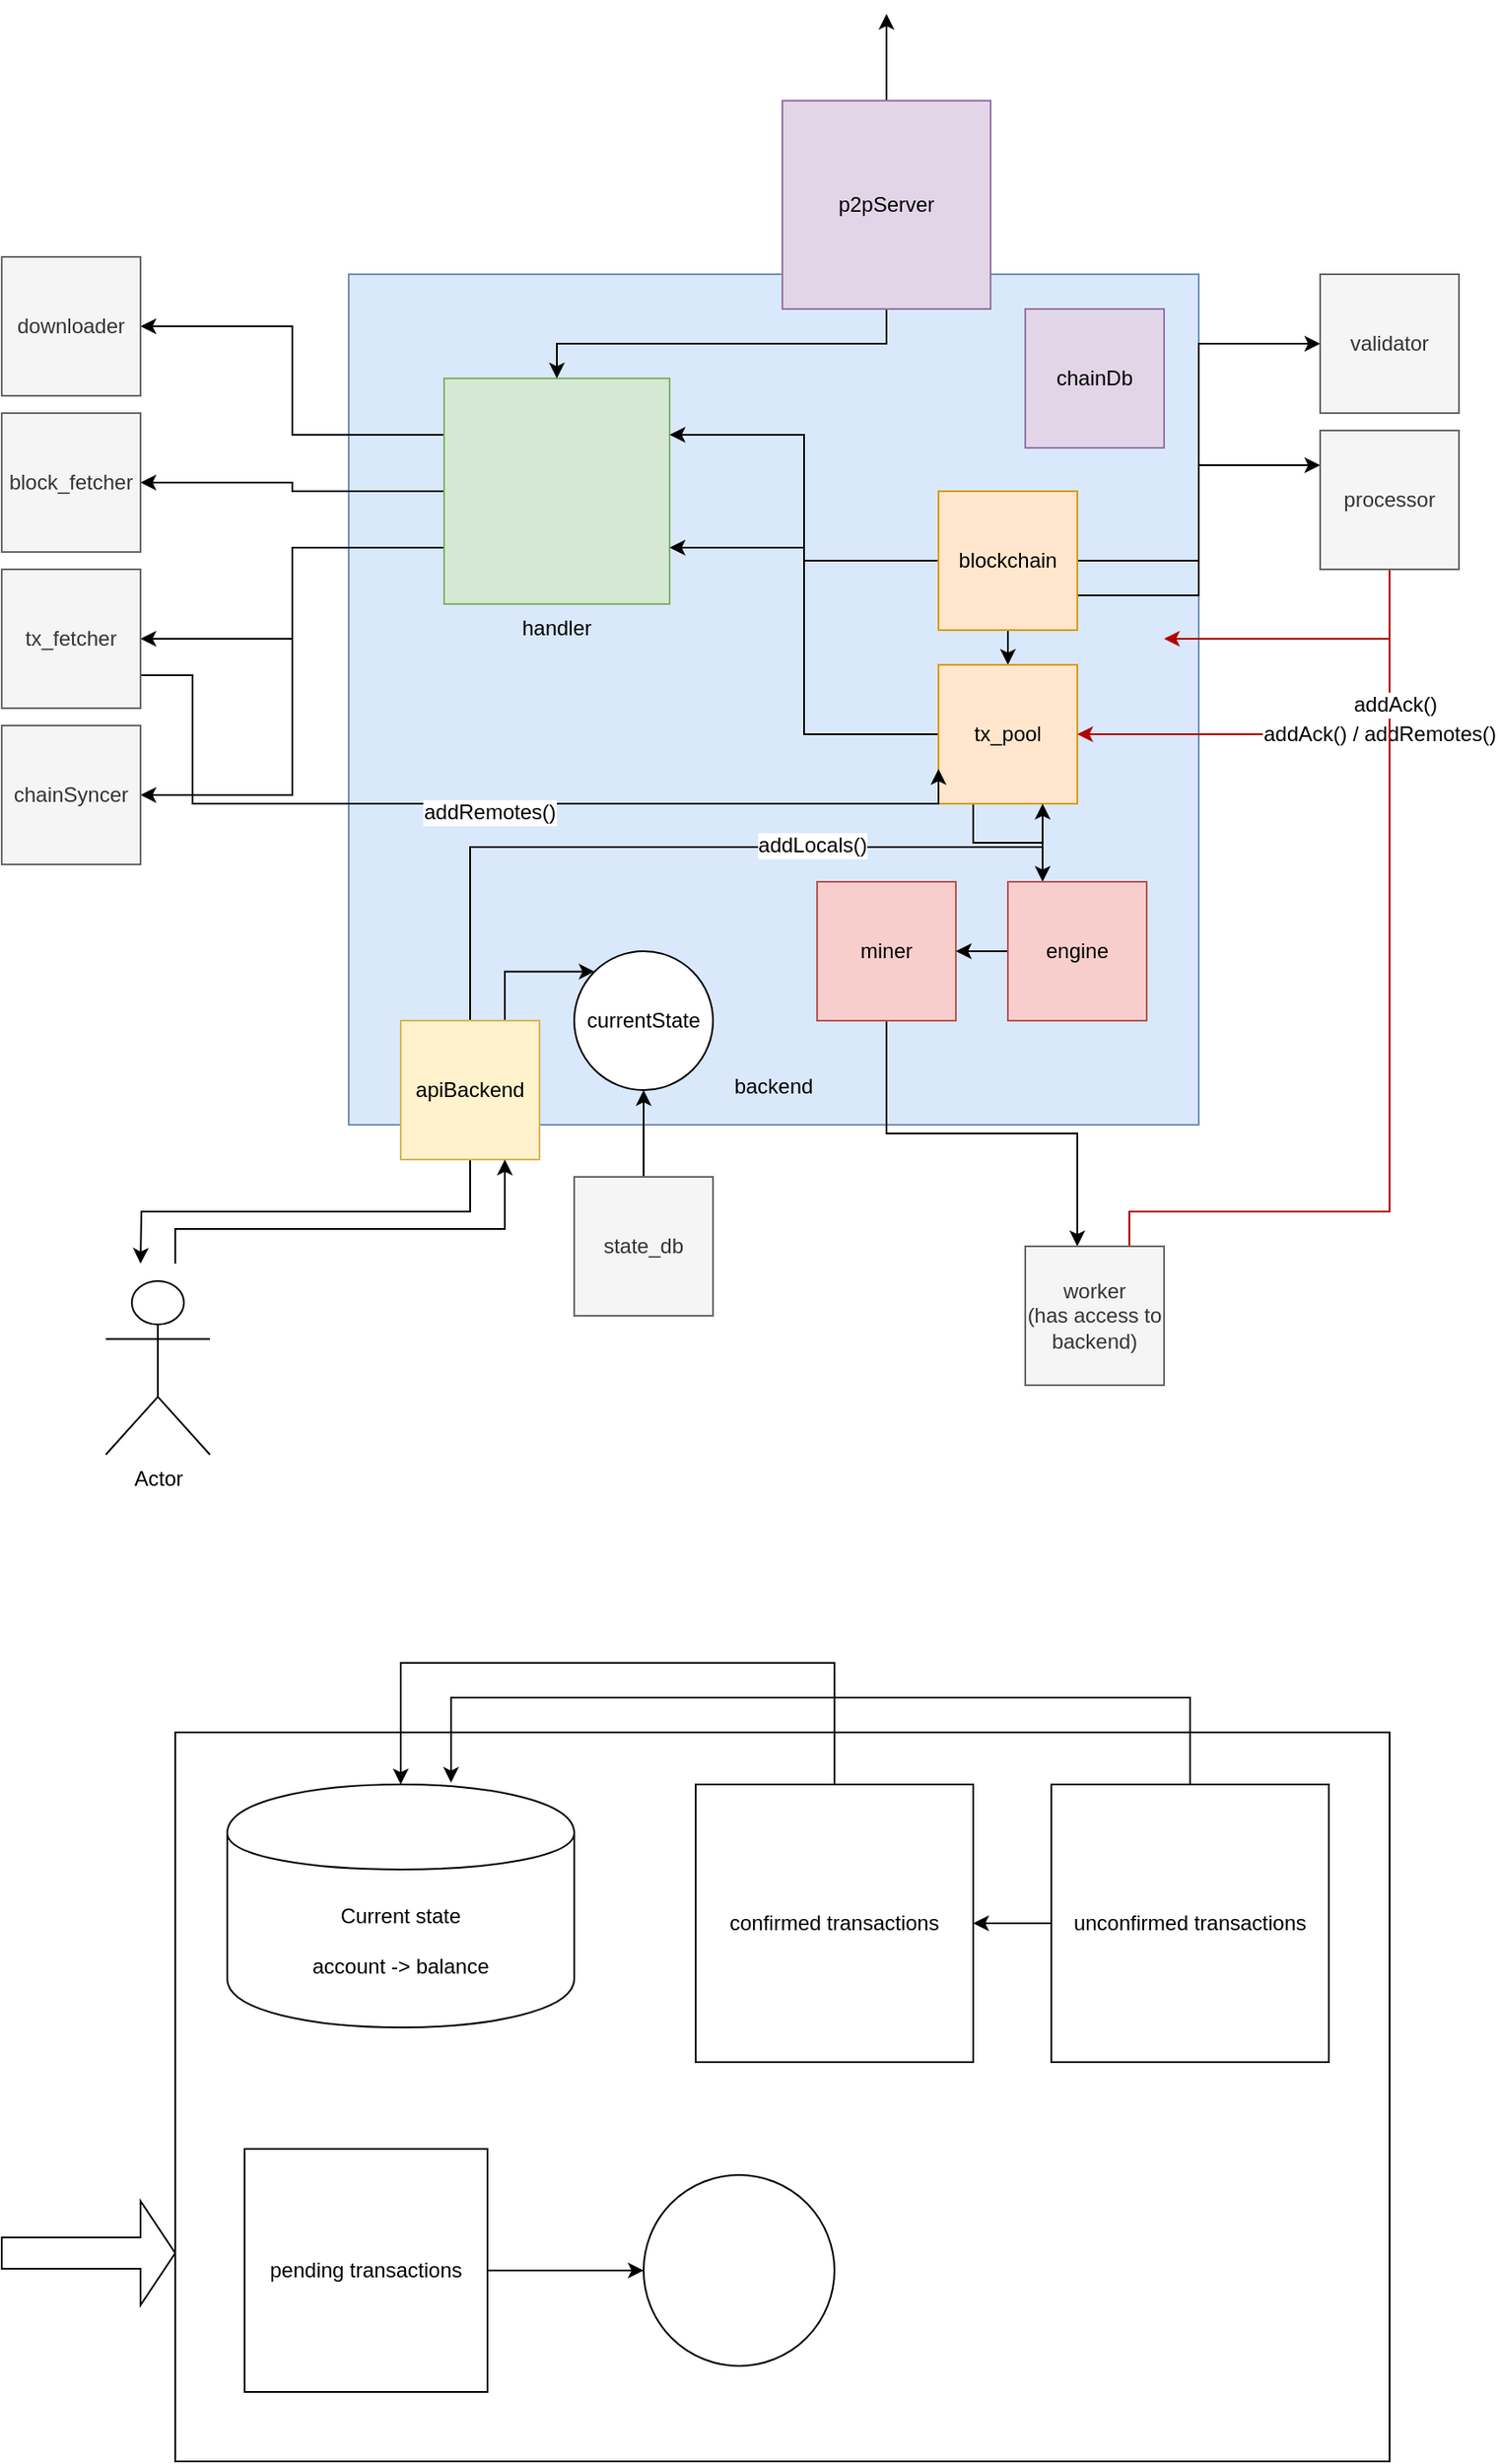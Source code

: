 <mxfile version="12.1.0" type="device" pages="1"><diagram id="eTmnqTynVbOeRLVLZNIK" name="Page-1"><mxGraphModel dx="3706" dy="2271" grid="1" gridSize="10" guides="1" tooltips="1" connect="1" arrows="1" fold="1" page="1" pageScale="1" pageWidth="850" pageHeight="1100" math="0" shadow="0"><root><mxCell id="0"/><mxCell id="1" parent="0"/><mxCell id="6JoBZWHZB67Y-bOr8iG4-14" value="" style="rounded=0;whiteSpace=wrap;html=1;fillColor=none;" vertex="1" parent="1"><mxGeometry x="-80" y="860" width="700" height="420" as="geometry"/></mxCell><mxCell id="uVd83fiSToLhyFV535FK-1" value="&lt;br&gt;&lt;br&gt;&lt;br&gt;&lt;br&gt;&lt;br&gt;&lt;br&gt;&lt;br&gt;&lt;br&gt;&lt;br&gt;&lt;br&gt;&lt;br&gt;&lt;br&gt;&lt;br&gt;&lt;br&gt;&lt;br&gt;&lt;br&gt;&lt;br&gt;&lt;br&gt;&lt;br&gt;&lt;br&gt;&lt;br&gt;&lt;br&gt;&lt;br&gt;&lt;br&gt;&lt;br&gt;&lt;br&gt;&lt;br&gt;&lt;br&gt;&lt;br&gt;&lt;br&gt;&lt;br&gt;backend" style="whiteSpace=wrap;html=1;aspect=fixed;fillColor=#dae8fc;strokeColor=#6c8ebf;" parent="1" vertex="1"><mxGeometry x="20" y="20" width="490" height="490" as="geometry"/></mxCell><mxCell id="uVd83fiSToLhyFV535FK-17" style="edgeStyle=orthogonalEdgeStyle;rounded=0;orthogonalLoop=1;jettySize=auto;html=1;exitX=0;exitY=0.25;exitDx=0;exitDy=0;entryX=1;entryY=0.5;entryDx=0;entryDy=0;" parent="1" source="uVd83fiSToLhyFV535FK-2" target="uVd83fiSToLhyFV535FK-14" edge="1"><mxGeometry relative="1" as="geometry"/></mxCell><mxCell id="uVd83fiSToLhyFV535FK-18" style="edgeStyle=orthogonalEdgeStyle;rounded=0;orthogonalLoop=1;jettySize=auto;html=1;exitX=0;exitY=0.5;exitDx=0;exitDy=0;entryX=1;entryY=0.5;entryDx=0;entryDy=0;" parent="1" source="uVd83fiSToLhyFV535FK-2" target="uVd83fiSToLhyFV535FK-15" edge="1"><mxGeometry relative="1" as="geometry"/></mxCell><mxCell id="uVd83fiSToLhyFV535FK-19" style="edgeStyle=orthogonalEdgeStyle;rounded=0;orthogonalLoop=1;jettySize=auto;html=1;exitX=0;exitY=0.75;exitDx=0;exitDy=0;entryX=1;entryY=0.5;entryDx=0;entryDy=0;" parent="1" source="uVd83fiSToLhyFV535FK-2" target="uVd83fiSToLhyFV535FK-16" edge="1"><mxGeometry relative="1" as="geometry"/></mxCell><mxCell id="uVd83fiSToLhyFV535FK-21" style="edgeStyle=orthogonalEdgeStyle;rounded=0;orthogonalLoop=1;jettySize=auto;html=1;exitX=0;exitY=0.75;exitDx=0;exitDy=0;entryX=1;entryY=0.5;entryDx=0;entryDy=0;" parent="1" source="uVd83fiSToLhyFV535FK-2" target="uVd83fiSToLhyFV535FK-20" edge="1"><mxGeometry relative="1" as="geometry"/></mxCell><mxCell id="uVd83fiSToLhyFV535FK-2" value="&lt;br&gt;&lt;br&gt;&lt;br&gt;&lt;br&gt;&lt;br&gt;&lt;br&gt;&lt;br&gt;&lt;br&gt;&lt;br&gt;&lt;br&gt;&lt;br&gt;handler" style="whiteSpace=wrap;html=1;aspect=fixed;fillColor=#d5e8d4;strokeColor=#82b366;" parent="1" vertex="1"><mxGeometry x="75" y="80" width="130" height="130" as="geometry"/></mxCell><mxCell id="uVd83fiSToLhyFV535FK-9" style="edgeStyle=orthogonalEdgeStyle;rounded=0;orthogonalLoop=1;jettySize=auto;html=1;exitX=0;exitY=0.5;exitDx=0;exitDy=0;entryX=1;entryY=0.25;entryDx=0;entryDy=0;" parent="1" source="uVd83fiSToLhyFV535FK-3" target="uVd83fiSToLhyFV535FK-2" edge="1"><mxGeometry relative="1" as="geometry"/></mxCell><mxCell id="uVd83fiSToLhyFV535FK-12" style="edgeStyle=orthogonalEdgeStyle;rounded=0;orthogonalLoop=1;jettySize=auto;html=1;exitX=1;exitY=0.5;exitDx=0;exitDy=0;entryX=0;entryY=0.5;entryDx=0;entryDy=0;" parent="1" source="uVd83fiSToLhyFV535FK-3" target="uVd83fiSToLhyFV535FK-10" edge="1"><mxGeometry relative="1" as="geometry"/></mxCell><mxCell id="uVd83fiSToLhyFV535FK-13" style="edgeStyle=orthogonalEdgeStyle;rounded=0;orthogonalLoop=1;jettySize=auto;html=1;exitX=1;exitY=0.75;exitDx=0;exitDy=0;entryX=0;entryY=0.25;entryDx=0;entryDy=0;" parent="1" source="uVd83fiSToLhyFV535FK-3" target="uVd83fiSToLhyFV535FK-11" edge="1"><mxGeometry relative="1" as="geometry"/></mxCell><mxCell id="uVd83fiSToLhyFV535FK-23" style="edgeStyle=orthogonalEdgeStyle;rounded=0;orthogonalLoop=1;jettySize=auto;html=1;exitX=0.5;exitY=1;exitDx=0;exitDy=0;entryX=0.5;entryY=0;entryDx=0;entryDy=0;" parent="1" source="uVd83fiSToLhyFV535FK-3" target="uVd83fiSToLhyFV535FK-4" edge="1"><mxGeometry relative="1" as="geometry"/></mxCell><mxCell id="uVd83fiSToLhyFV535FK-3" value="blockchain" style="whiteSpace=wrap;html=1;aspect=fixed;fillColor=#ffe6cc;strokeColor=#d79b00;" parent="1" vertex="1"><mxGeometry x="360" y="145" width="80" height="80" as="geometry"/></mxCell><mxCell id="uVd83fiSToLhyFV535FK-29" style="edgeStyle=orthogonalEdgeStyle;rounded=0;orthogonalLoop=1;jettySize=auto;html=1;exitX=0;exitY=0.5;exitDx=0;exitDy=0;entryX=1;entryY=0.75;entryDx=0;entryDy=0;" parent="1" source="uVd83fiSToLhyFV535FK-4" target="uVd83fiSToLhyFV535FK-2" edge="1"><mxGeometry relative="1" as="geometry"/></mxCell><mxCell id="6JoBZWHZB67Y-bOr8iG4-6" style="edgeStyle=orthogonalEdgeStyle;rounded=0;orthogonalLoop=1;jettySize=auto;html=1;exitX=0.25;exitY=1;exitDx=0;exitDy=0;entryX=0.25;entryY=0;entryDx=0;entryDy=0;" edge="1" parent="1" source="uVd83fiSToLhyFV535FK-4" target="uVd83fiSToLhyFV535FK-25"><mxGeometry relative="1" as="geometry"/></mxCell><mxCell id="uVd83fiSToLhyFV535FK-4" value="tx_pool" style="whiteSpace=wrap;html=1;aspect=fixed;fillColor=#ffe6cc;strokeColor=#d79b00;" parent="1" vertex="1"><mxGeometry x="360" y="245" width="80" height="80" as="geometry"/></mxCell><mxCell id="uVd83fiSToLhyFV535FK-5" value="chainDb" style="whiteSpace=wrap;html=1;aspect=fixed;fillColor=#e1d5e7;strokeColor=#9673a6;" parent="1" vertex="1"><mxGeometry x="410" y="40" width="80" height="80" as="geometry"/></mxCell><mxCell id="6JoBZWHZB67Y-bOr8iG4-1" style="edgeStyle=orthogonalEdgeStyle;rounded=0;orthogonalLoop=1;jettySize=auto;html=1;exitX=0.5;exitY=0;exitDx=0;exitDy=0;" edge="1" parent="1" source="uVd83fiSToLhyFV535FK-6"><mxGeometry relative="1" as="geometry"><mxPoint x="330" y="-130" as="targetPoint"/></mxGeometry></mxCell><mxCell id="6JoBZWHZB67Y-bOr8iG4-7" style="edgeStyle=orthogonalEdgeStyle;rounded=0;orthogonalLoop=1;jettySize=auto;html=1;exitX=0.5;exitY=1;exitDx=0;exitDy=0;entryX=0.5;entryY=0;entryDx=0;entryDy=0;" edge="1" parent="1" source="uVd83fiSToLhyFV535FK-6" target="uVd83fiSToLhyFV535FK-2"><mxGeometry relative="1" as="geometry"/></mxCell><mxCell id="uVd83fiSToLhyFV535FK-6" value="p2pServer" style="whiteSpace=wrap;html=1;aspect=fixed;fillColor=#e1d5e7;strokeColor=#9673a6;" parent="1" vertex="1"><mxGeometry x="270" y="-80" width="120" height="120" as="geometry"/></mxCell><mxCell id="uVd83fiSToLhyFV535FK-30" style="edgeStyle=orthogonalEdgeStyle;rounded=0;orthogonalLoop=1;jettySize=auto;html=1;exitX=0.5;exitY=1;exitDx=0;exitDy=0;entryX=0.375;entryY=0;entryDx=0;entryDy=0;entryPerimeter=0;" parent="1" source="uVd83fiSToLhyFV535FK-7" edge="1" target="uVd83fiSToLhyFV535FK-31"><mxGeometry relative="1" as="geometry"><mxPoint x="210" y="580" as="targetPoint"/></mxGeometry></mxCell><mxCell id="uVd83fiSToLhyFV535FK-7" value="miner" style="whiteSpace=wrap;html=1;aspect=fixed;fillColor=#f8cecc;strokeColor=#b85450;" parent="1" vertex="1"><mxGeometry x="290" y="370" width="80" height="80" as="geometry"/></mxCell><mxCell id="uVd83fiSToLhyFV535FK-10" value="validator" style="whiteSpace=wrap;html=1;aspect=fixed;fillColor=#f5f5f5;strokeColor=#666666;fontColor=#333333;" parent="1" vertex="1"><mxGeometry x="580" y="20" width="80" height="80" as="geometry"/></mxCell><mxCell id="uVd83fiSToLhyFV535FK-27" style="edgeStyle=orthogonalEdgeStyle;rounded=0;orthogonalLoop=1;jettySize=auto;html=1;exitX=0.5;exitY=1;exitDx=0;exitDy=0;entryX=1;entryY=0.5;entryDx=0;entryDy=0;fillColor=#e51400;strokeColor=#B20000;" parent="1" source="uVd83fiSToLhyFV535FK-11" target="uVd83fiSToLhyFV535FK-4" edge="1"><mxGeometry relative="1" as="geometry"/></mxCell><mxCell id="uVd83fiSToLhyFV535FK-35" value="addAck() / addRemotes()" style="text;html=1;resizable=0;points=[];align=center;verticalAlign=middle;labelBackgroundColor=#ffffff;" parent="uVd83fiSToLhyFV535FK-27" vertex="1" connectable="0"><mxGeometry x="-0.267" relative="1" as="geometry"><mxPoint as="offset"/></mxGeometry></mxCell><mxCell id="uVd83fiSToLhyFV535FK-11" value="processor" style="whiteSpace=wrap;html=1;aspect=fixed;fillColor=#f5f5f5;strokeColor=#666666;fontColor=#333333;" parent="1" vertex="1"><mxGeometry x="580" y="110" width="80" height="80" as="geometry"/></mxCell><mxCell id="uVd83fiSToLhyFV535FK-14" value="downloader" style="whiteSpace=wrap;html=1;aspect=fixed;fillColor=#f5f5f5;strokeColor=#666666;fontColor=#333333;" parent="1" vertex="1"><mxGeometry x="-180" y="10" width="80" height="80" as="geometry"/></mxCell><mxCell id="uVd83fiSToLhyFV535FK-15" value="block_fetcher" style="whiteSpace=wrap;html=1;aspect=fixed;fillColor=#f5f5f5;strokeColor=#666666;fontColor=#333333;" parent="1" vertex="1"><mxGeometry x="-180" y="100" width="80" height="80" as="geometry"/></mxCell><mxCell id="uVd83fiSToLhyFV535FK-36" style="edgeStyle=orthogonalEdgeStyle;rounded=0;orthogonalLoop=1;jettySize=auto;html=1;exitX=1;exitY=0.75;exitDx=0;exitDy=0;entryX=0;entryY=0.75;entryDx=0;entryDy=0;" parent="1" source="uVd83fiSToLhyFV535FK-16" target="uVd83fiSToLhyFV535FK-4" edge="1"><mxGeometry relative="1" as="geometry"><Array as="points"><mxPoint x="-100" y="251"/><mxPoint x="-70" y="251"/><mxPoint x="-70" y="325"/><mxPoint x="360" y="325"/></Array></mxGeometry></mxCell><mxCell id="uVd83fiSToLhyFV535FK-37" value="addRemotes()" style="text;html=1;resizable=0;points=[];align=center;verticalAlign=middle;labelBackgroundColor=#ffffff;" parent="uVd83fiSToLhyFV535FK-36" vertex="1" connectable="0"><mxGeometry x="-0.007" y="-5" relative="1" as="geometry"><mxPoint as="offset"/></mxGeometry></mxCell><mxCell id="uVd83fiSToLhyFV535FK-16" value="tx_fetcher" style="whiteSpace=wrap;html=1;aspect=fixed;fillColor=#f5f5f5;strokeColor=#666666;fontColor=#333333;" parent="1" vertex="1"><mxGeometry x="-180" y="190" width="80" height="80" as="geometry"/></mxCell><mxCell id="uVd83fiSToLhyFV535FK-20" value="chainSyncer" style="whiteSpace=wrap;html=1;aspect=fixed;fillColor=#f5f5f5;strokeColor=#666666;fontColor=#333333;" parent="1" vertex="1"><mxGeometry x="-180" y="280" width="80" height="80" as="geometry"/></mxCell><mxCell id="uVd83fiSToLhyFV535FK-26" style="edgeStyle=orthogonalEdgeStyle;rounded=0;orthogonalLoop=1;jettySize=auto;html=1;exitX=0;exitY=0.5;exitDx=0;exitDy=0;entryX=1;entryY=0.5;entryDx=0;entryDy=0;" parent="1" source="uVd83fiSToLhyFV535FK-25" target="uVd83fiSToLhyFV535FK-7" edge="1"><mxGeometry relative="1" as="geometry"/></mxCell><mxCell id="uVd83fiSToLhyFV535FK-25" value="engine" style="whiteSpace=wrap;html=1;aspect=fixed;fillColor=#f8cecc;strokeColor=#b85450;" parent="1" vertex="1"><mxGeometry x="400" y="370" width="80" height="80" as="geometry"/></mxCell><mxCell id="uVd83fiSToLhyFV535FK-33" style="edgeStyle=orthogonalEdgeStyle;rounded=0;orthogonalLoop=1;jettySize=auto;html=1;exitX=0.75;exitY=0;exitDx=0;exitDy=0;fillColor=#e51400;strokeColor=#B20000;" parent="1" source="uVd83fiSToLhyFV535FK-31" edge="1"><mxGeometry relative="1" as="geometry"><mxPoint x="490" y="230" as="targetPoint"/><Array as="points"><mxPoint x="470" y="560"/><mxPoint x="620" y="560"/><mxPoint x="620" y="230"/></Array></mxGeometry></mxCell><mxCell id="uVd83fiSToLhyFV535FK-34" value="addAck()" style="text;html=1;resizable=0;points=[];align=center;verticalAlign=middle;labelBackgroundColor=#ffffff;" parent="uVd83fiSToLhyFV535FK-33" vertex="1" connectable="0"><mxGeometry x="0.467" y="-4" relative="1" as="geometry"><mxPoint x="-1" as="offset"/></mxGeometry></mxCell><mxCell id="uVd83fiSToLhyFV535FK-31" value="worker&lt;br&gt;(has access to backend)" style="whiteSpace=wrap;html=1;aspect=fixed;fillColor=#f5f5f5;strokeColor=#666666;fontColor=#333333;" parent="1" vertex="1"><mxGeometry x="410" y="580" width="80" height="80" as="geometry"/></mxCell><mxCell id="uVd83fiSToLhyFV535FK-39" style="edgeStyle=orthogonalEdgeStyle;rounded=0;orthogonalLoop=1;jettySize=auto;html=1;exitX=0.5;exitY=0;exitDx=0;exitDy=0;entryX=0.75;entryY=1;entryDx=0;entryDy=0;" parent="1" source="uVd83fiSToLhyFV535FK-38" target="uVd83fiSToLhyFV535FK-4" edge="1"><mxGeometry relative="1" as="geometry"><Array as="points"><mxPoint x="90" y="350"/><mxPoint x="420" y="350"/></Array></mxGeometry></mxCell><mxCell id="uVd83fiSToLhyFV535FK-40" value="addLocals()" style="text;html=1;resizable=0;points=[];align=center;verticalAlign=middle;labelBackgroundColor=#ffffff;" parent="uVd83fiSToLhyFV535FK-39" vertex="1" connectable="0"><mxGeometry x="0.303" y="1" relative="1" as="geometry"><mxPoint as="offset"/></mxGeometry></mxCell><mxCell id="uVd83fiSToLhyFV535FK-42" style="edgeStyle=orthogonalEdgeStyle;rounded=0;orthogonalLoop=1;jettySize=auto;html=1;exitX=0.5;exitY=1;exitDx=0;exitDy=0;" parent="1" source="uVd83fiSToLhyFV535FK-38" edge="1"><mxGeometry relative="1" as="geometry"><mxPoint x="-100" y="590" as="targetPoint"/></mxGeometry></mxCell><mxCell id="6JoBZWHZB67Y-bOr8iG4-12" style="edgeStyle=orthogonalEdgeStyle;rounded=0;orthogonalLoop=1;jettySize=auto;html=1;exitX=0.75;exitY=0;exitDx=0;exitDy=0;entryX=0;entryY=0;entryDx=0;entryDy=0;" edge="1" parent="1" source="uVd83fiSToLhyFV535FK-38" target="6JoBZWHZB67Y-bOr8iG4-9"><mxGeometry relative="1" as="geometry"/></mxCell><mxCell id="uVd83fiSToLhyFV535FK-38" value="apiBackend" style="whiteSpace=wrap;html=1;aspect=fixed;fillColor=#fff2cc;strokeColor=#d6b656;" parent="1" vertex="1"><mxGeometry x="50" y="450" width="80" height="80" as="geometry"/></mxCell><mxCell id="uVd83fiSToLhyFV535FK-41" value="Actor" style="shape=umlActor;verticalLabelPosition=bottom;labelBackgroundColor=#ffffff;verticalAlign=top;html=1;outlineConnect=0;" parent="1" vertex="1"><mxGeometry x="-120" y="600" width="60" height="100" as="geometry"/></mxCell><mxCell id="uVd83fiSToLhyFV535FK-43" style="edgeStyle=orthogonalEdgeStyle;rounded=0;orthogonalLoop=1;jettySize=auto;html=1;exitX=0.75;exitY=1;exitDx=0;exitDy=0;endArrow=none;endFill=0;startArrow=classic;startFill=1;" parent="1" source="uVd83fiSToLhyFV535FK-38" edge="1"><mxGeometry relative="1" as="geometry"><mxPoint x="-80" y="590" as="targetPoint"/><mxPoint x="100" y="540" as="sourcePoint"/><Array as="points"><mxPoint x="110" y="570"/><mxPoint x="-80" y="570"/></Array></mxGeometry></mxCell><mxCell id="6JoBZWHZB67Y-bOr8iG4-4" value="Current state&lt;br&gt;&lt;br&gt;account -&amp;gt; balance" style="shape=cylinder;whiteSpace=wrap;html=1;boundedLbl=1;backgroundOutline=1;" vertex="1" parent="1"><mxGeometry x="-50" y="890" width="200" height="140" as="geometry"/></mxCell><mxCell id="6JoBZWHZB67Y-bOr8iG4-18" style="edgeStyle=orthogonalEdgeStyle;rounded=0;orthogonalLoop=1;jettySize=auto;html=1;exitX=0.5;exitY=0;exitDx=0;exitDy=0;entryX=0.645;entryY=-0.007;entryDx=0;entryDy=0;entryPerimeter=0;" edge="1" parent="1" source="6JoBZWHZB67Y-bOr8iG4-5" target="6JoBZWHZB67Y-bOr8iG4-4"><mxGeometry relative="1" as="geometry"><Array as="points"><mxPoint x="505" y="840"/><mxPoint x="79" y="840"/></Array></mxGeometry></mxCell><mxCell id="6JoBZWHZB67Y-bOr8iG4-19" style="edgeStyle=orthogonalEdgeStyle;rounded=0;orthogonalLoop=1;jettySize=auto;html=1;exitX=0;exitY=0.5;exitDx=0;exitDy=0;" edge="1" parent="1" source="6JoBZWHZB67Y-bOr8iG4-5" target="6JoBZWHZB67Y-bOr8iG4-13"><mxGeometry relative="1" as="geometry"/></mxCell><mxCell id="6JoBZWHZB67Y-bOr8iG4-5" value="unconfirmed transactions" style="whiteSpace=wrap;html=1;aspect=fixed;" vertex="1" parent="1"><mxGeometry x="425" y="890" width="160" height="160" as="geometry"/></mxCell><mxCell id="6JoBZWHZB67Y-bOr8iG4-9" value="currentState" style="ellipse;whiteSpace=wrap;html=1;aspect=fixed;" vertex="1" parent="1"><mxGeometry x="150" y="410" width="80" height="80" as="geometry"/></mxCell><mxCell id="6JoBZWHZB67Y-bOr8iG4-11" style="edgeStyle=orthogonalEdgeStyle;rounded=0;orthogonalLoop=1;jettySize=auto;html=1;exitX=0.5;exitY=0;exitDx=0;exitDy=0;entryX=0.5;entryY=1;entryDx=0;entryDy=0;" edge="1" parent="1" source="6JoBZWHZB67Y-bOr8iG4-10" target="6JoBZWHZB67Y-bOr8iG4-9"><mxGeometry relative="1" as="geometry"/></mxCell><mxCell id="6JoBZWHZB67Y-bOr8iG4-10" value="state_db" style="whiteSpace=wrap;html=1;aspect=fixed;fillColor=#f5f5f5;strokeColor=#666666;fontColor=#333333;" vertex="1" parent="1"><mxGeometry x="150" y="540" width="80" height="80" as="geometry"/></mxCell><mxCell id="6JoBZWHZB67Y-bOr8iG4-16" style="edgeStyle=orthogonalEdgeStyle;rounded=0;orthogonalLoop=1;jettySize=auto;html=1;exitX=0.5;exitY=0;exitDx=0;exitDy=0;entryX=0.5;entryY=0;entryDx=0;entryDy=0;" edge="1" parent="1" source="6JoBZWHZB67Y-bOr8iG4-13" target="6JoBZWHZB67Y-bOr8iG4-4"><mxGeometry relative="1" as="geometry"><Array as="points"><mxPoint x="300" y="820"/><mxPoint x="50" y="820"/></Array></mxGeometry></mxCell><mxCell id="6JoBZWHZB67Y-bOr8iG4-13" value="confirmed transactions" style="whiteSpace=wrap;html=1;aspect=fixed;" vertex="1" parent="1"><mxGeometry x="220" y="890" width="160" height="160" as="geometry"/></mxCell><mxCell id="6JoBZWHZB67Y-bOr8iG4-25" style="edgeStyle=orthogonalEdgeStyle;rounded=0;orthogonalLoop=1;jettySize=auto;html=1;exitX=1;exitY=0.5;exitDx=0;exitDy=0;entryX=0;entryY=0.5;entryDx=0;entryDy=0;" edge="1" parent="1" source="6JoBZWHZB67Y-bOr8iG4-15" target="6JoBZWHZB67Y-bOr8iG4-24"><mxGeometry relative="1" as="geometry"/></mxCell><mxCell id="6JoBZWHZB67Y-bOr8iG4-15" value="pending transactions" style="whiteSpace=wrap;html=1;aspect=fixed;" vertex="1" parent="1"><mxGeometry x="-40" y="1100" width="140" height="140" as="geometry"/></mxCell><mxCell id="6JoBZWHZB67Y-bOr8iG4-21" value="" style="shape=singleArrow;whiteSpace=wrap;html=1;" vertex="1" parent="1"><mxGeometry x="-180" y="1130" width="100" height="60" as="geometry"/></mxCell><mxCell id="6JoBZWHZB67Y-bOr8iG4-24" value="" style="ellipse;whiteSpace=wrap;html=1;aspect=fixed;" vertex="1" parent="1"><mxGeometry x="190" y="1115" width="110" height="110" as="geometry"/></mxCell></root></mxGraphModel></diagram></mxfile>